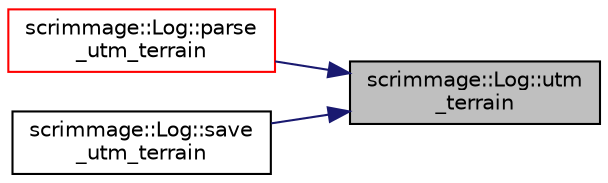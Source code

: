 digraph "scrimmage::Log::utm_terrain"
{
 // LATEX_PDF_SIZE
  edge [fontname="Helvetica",fontsize="10",labelfontname="Helvetica",labelfontsize="10"];
  node [fontname="Helvetica",fontsize="10",shape=record];
  rankdir="RL";
  Node1 [label="scrimmage::Log::utm\l_terrain",height=0.2,width=0.4,color="black", fillcolor="grey75", style="filled", fontcolor="black",tooltip=" "];
  Node1 -> Node2 [dir="back",color="midnightblue",fontsize="10",style="solid",fontname="Helvetica"];
  Node2 [label="scrimmage::Log::parse\l_utm_terrain",height=0.2,width=0.4,color="red", fillcolor="white", style="filled",URL="$classscrimmage_1_1Log.html#a4f0c3357fe97354a01eee96cd23a509a",tooltip=" "];
  Node1 -> Node4 [dir="back",color="midnightblue",fontsize="10",style="solid",fontname="Helvetica"];
  Node4 [label="scrimmage::Log::save\l_utm_terrain",height=0.2,width=0.4,color="black", fillcolor="white", style="filled",URL="$classscrimmage_1_1Log.html#af87cc269cd4ce95369ae3a953dc18264",tooltip=" "];
}
